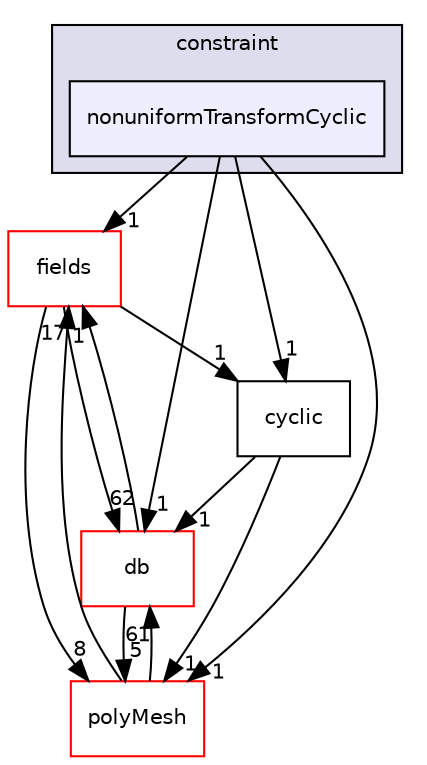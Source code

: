 digraph "src/OpenFOAM/meshes/pointMesh/pointPatches/constraint/nonuniformTransformCyclic" {
  bgcolor=transparent;
  compound=true
  node [ fontsize="10", fontname="Helvetica"];
  edge [ labelfontsize="10", labelfontname="Helvetica"];
  subgraph clusterdir_e167ef4ffdb4a3e074def457cb9fd663 {
    graph [ bgcolor="#ddddee", pencolor="black", label="constraint" fontname="Helvetica", fontsize="10", URL="dir_e167ef4ffdb4a3e074def457cb9fd663.html"]
  dir_6c9c37fc263b98a610db6ca20174bde9 [shape=box, label="nonuniformTransformCyclic", style="filled", fillcolor="#eeeeff", pencolor="black", URL="dir_6c9c37fc263b98a610db6ca20174bde9.html"];
  }
  dir_962442b8f989d5529fab5e0f0e4ffb74 [shape=box label="fields" color="red" URL="dir_962442b8f989d5529fab5e0f0e4ffb74.html"];
  dir_63c634f7a7cfd679ac26c67fb30fc32f [shape=box label="db" color="red" URL="dir_63c634f7a7cfd679ac26c67fb30fc32f.html"];
  dir_5e5a63cb97aae3d01c8e98f0c14953bc [shape=box label="polyMesh" color="red" URL="dir_5e5a63cb97aae3d01c8e98f0c14953bc.html"];
  dir_53a4ae35aed5de23c63b69ad433f2bf5 [shape=box label="cyclic" URL="dir_53a4ae35aed5de23c63b69ad433f2bf5.html"];
  dir_6c9c37fc263b98a610db6ca20174bde9->dir_962442b8f989d5529fab5e0f0e4ffb74 [headlabel="1", labeldistance=1.5 headhref="dir_002247_002012.html"];
  dir_6c9c37fc263b98a610db6ca20174bde9->dir_63c634f7a7cfd679ac26c67fb30fc32f [headlabel="1", labeldistance=1.5 headhref="dir_002247_001943.html"];
  dir_6c9c37fc263b98a610db6ca20174bde9->dir_5e5a63cb97aae3d01c8e98f0c14953bc [headlabel="1", labeldistance=1.5 headhref="dir_002247_002258.html"];
  dir_6c9c37fc263b98a610db6ca20174bde9->dir_53a4ae35aed5de23c63b69ad433f2bf5 [headlabel="1", labeldistance=1.5 headhref="dir_002247_002244.html"];
  dir_962442b8f989d5529fab5e0f0e4ffb74->dir_63c634f7a7cfd679ac26c67fb30fc32f [headlabel="62", labeldistance=1.5 headhref="dir_002012_001943.html"];
  dir_962442b8f989d5529fab5e0f0e4ffb74->dir_5e5a63cb97aae3d01c8e98f0c14953bc [headlabel="8", labeldistance=1.5 headhref="dir_002012_002258.html"];
  dir_962442b8f989d5529fab5e0f0e4ffb74->dir_53a4ae35aed5de23c63b69ad433f2bf5 [headlabel="1", labeldistance=1.5 headhref="dir_002012_002244.html"];
  dir_63c634f7a7cfd679ac26c67fb30fc32f->dir_962442b8f989d5529fab5e0f0e4ffb74 [headlabel="1", labeldistance=1.5 headhref="dir_001943_002012.html"];
  dir_63c634f7a7cfd679ac26c67fb30fc32f->dir_5e5a63cb97aae3d01c8e98f0c14953bc [headlabel="5", labeldistance=1.5 headhref="dir_001943_002258.html"];
  dir_5e5a63cb97aae3d01c8e98f0c14953bc->dir_962442b8f989d5529fab5e0f0e4ffb74 [headlabel="17", labeldistance=1.5 headhref="dir_002258_002012.html"];
  dir_5e5a63cb97aae3d01c8e98f0c14953bc->dir_63c634f7a7cfd679ac26c67fb30fc32f [headlabel="61", labeldistance=1.5 headhref="dir_002258_001943.html"];
  dir_53a4ae35aed5de23c63b69ad433f2bf5->dir_63c634f7a7cfd679ac26c67fb30fc32f [headlabel="1", labeldistance=1.5 headhref="dir_002244_001943.html"];
  dir_53a4ae35aed5de23c63b69ad433f2bf5->dir_5e5a63cb97aae3d01c8e98f0c14953bc [headlabel="1", labeldistance=1.5 headhref="dir_002244_002258.html"];
}
